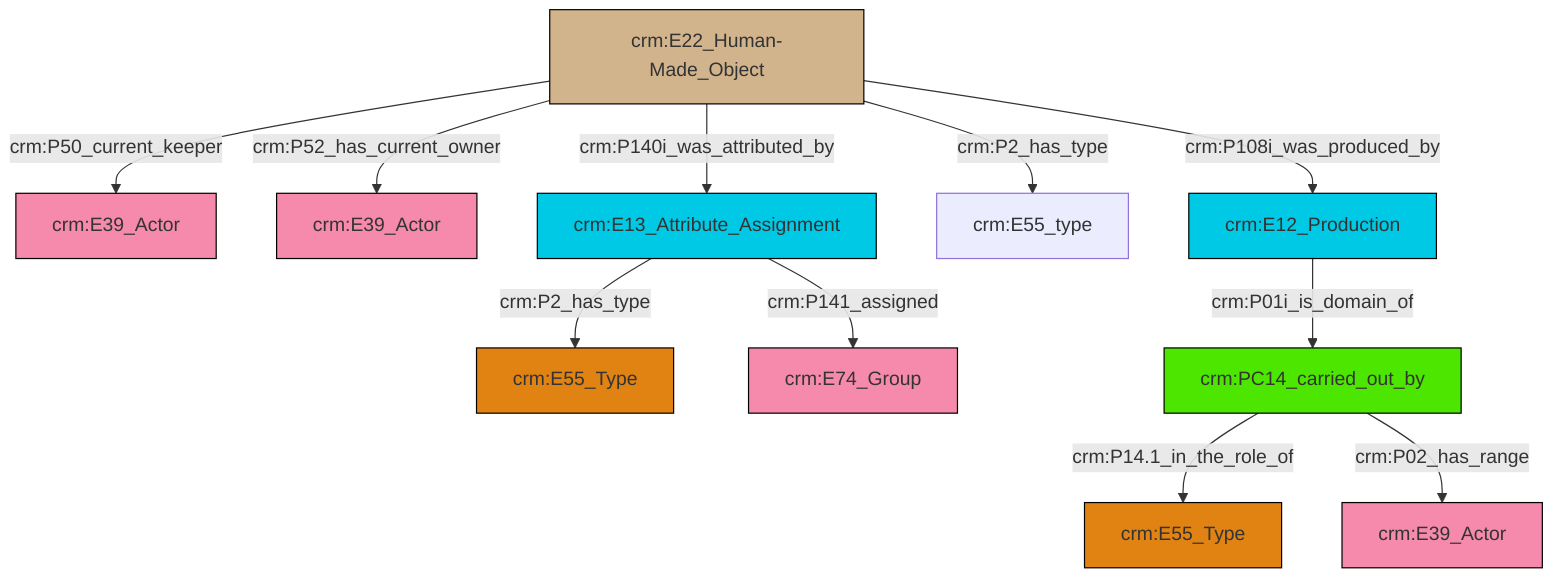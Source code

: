 graph TD
classDef Literal fill:#f2f2f2,stroke:#000000;
classDef CRM_Entity fill:#FFFFFF,stroke:#000000;
classDef Temporal_Entity fill:#00C9E6, stroke:#000000;
classDef Type fill:#E18312, stroke:#000000;
classDef Time-Span fill:#2C9C91, stroke:#000000;
classDef Appellation fill:#FFEB7F, stroke:#000000;
classDef Place fill:#008836, stroke:#000000;
classDef Persistent_Item fill:#B266B2, stroke:#000000;
classDef Conceptual_Object fill:#FFD700, stroke:#000000;
classDef Physical_Thing fill:#D2B48C, stroke:#000000;
classDef Actor fill:#f58aad, stroke:#000000;
classDef PC_Classes fill:#4ce600, stroke:#000000;
classDef Multi fill:#cccccc,stroke:#000000;

0["crm:E13_Attribute_Assignment"]:::Temporal_Entity -->|crm:P2_has_type| 1["crm:E55_Type"]:::Type
2["crm:E22_Human-Made_Object"]:::Physical_Thing -->|crm:P50_current_keeper| 3["crm:E39_Actor"]:::Actor
5["crm:PC14_carried_out_by"]:::PC_Classes -->|crm:P14.1_in_the_role_of| 6["crm:E55_Type"]:::Type
2["crm:E22_Human-Made_Object"]:::Physical_Thing -->|crm:P52_has_current_owner| 7["crm:E39_Actor"]:::Actor
0["crm:E13_Attribute_Assignment"]:::Temporal_Entity -->|crm:P141_assigned| 9["crm:E74_Group"]:::Actor
2["crm:E22_Human-Made_Object"]:::Physical_Thing -->|crm:P140i_was_attributed_by| 0["crm:E13_Attribute_Assignment"]:::Temporal_Entity
5["crm:PC14_carried_out_by"]:::PC_Classes -->|crm:P02_has_range| 15["crm:E39_Actor"]:::Actor
2["crm:E22_Human-Made_Object"]:::Physical_Thing -->|crm:P2_has_type| 16["crm:E55_type"]:::Default
2["crm:E22_Human-Made_Object"]:::Physical_Thing -->|crm:P108i_was_produced_by| 12["crm:E12_Production"]:::Temporal_Entity
12["crm:E12_Production"]:::Temporal_Entity -->|crm:P01i_is_domain_of| 5["crm:PC14_carried_out_by"]:::PC_Classes
